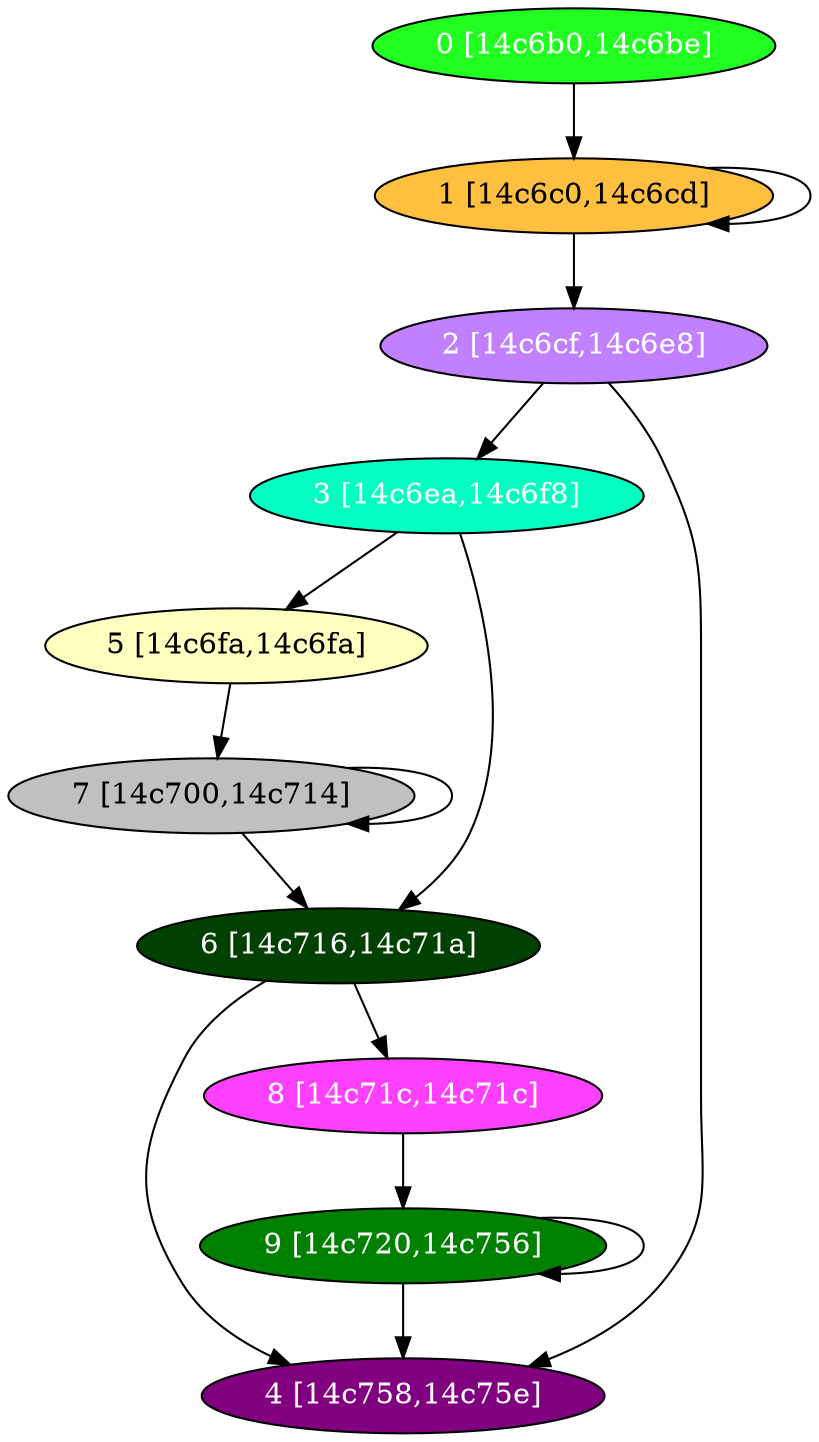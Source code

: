 diGraph libnss3{
	libnss3_0  [style=filled fillcolor="#20FF20" fontcolor="#ffffff" shape=oval label="0 [14c6b0,14c6be]"]
	libnss3_1  [style=filled fillcolor="#FFC040" fontcolor="#000000" shape=oval label="1 [14c6c0,14c6cd]"]
	libnss3_2  [style=filled fillcolor="#C080FF" fontcolor="#ffffff" shape=oval label="2 [14c6cf,14c6e8]"]
	libnss3_3  [style=filled fillcolor="#00FFC0" fontcolor="#ffffff" shape=oval label="3 [14c6ea,14c6f8]"]
	libnss3_4  [style=filled fillcolor="#800080" fontcolor="#ffffff" shape=oval label="4 [14c758,14c75e]"]
	libnss3_5  [style=filled fillcolor="#FFFFC0" fontcolor="#000000" shape=oval label="5 [14c6fa,14c6fa]"]
	libnss3_6  [style=filled fillcolor="#004000" fontcolor="#ffffff" shape=oval label="6 [14c716,14c71a]"]
	libnss3_7  [style=filled fillcolor="#C0C0C0" fontcolor="#000000" shape=oval label="7 [14c700,14c714]"]
	libnss3_8  [style=filled fillcolor="#FF40FF" fontcolor="#ffffff" shape=oval label="8 [14c71c,14c71c]"]
	libnss3_9  [style=filled fillcolor="#008000" fontcolor="#ffffff" shape=oval label="9 [14c720,14c756]"]

	libnss3_0 -> libnss3_1
	libnss3_1 -> libnss3_1
	libnss3_1 -> libnss3_2
	libnss3_2 -> libnss3_3
	libnss3_2 -> libnss3_4
	libnss3_3 -> libnss3_5
	libnss3_3 -> libnss3_6
	libnss3_5 -> libnss3_7
	libnss3_6 -> libnss3_4
	libnss3_6 -> libnss3_8
	libnss3_7 -> libnss3_6
	libnss3_7 -> libnss3_7
	libnss3_8 -> libnss3_9
	libnss3_9 -> libnss3_4
	libnss3_9 -> libnss3_9
}